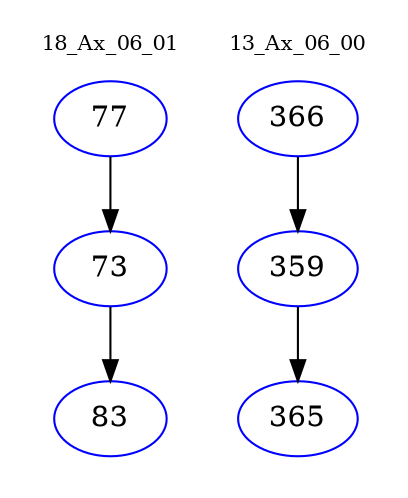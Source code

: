 digraph{
subgraph cluster_0 {
color = white
label = "18_Ax_06_01";
fontsize=10;
T0_77 [label="77", color="blue"]
T0_77 -> T0_73 [color="black"]
T0_73 [label="73", color="blue"]
T0_73 -> T0_83 [color="black"]
T0_83 [label="83", color="blue"]
}
subgraph cluster_1 {
color = white
label = "13_Ax_06_00";
fontsize=10;
T1_366 [label="366", color="blue"]
T1_366 -> T1_359 [color="black"]
T1_359 [label="359", color="blue"]
T1_359 -> T1_365 [color="black"]
T1_365 [label="365", color="blue"]
}
}
